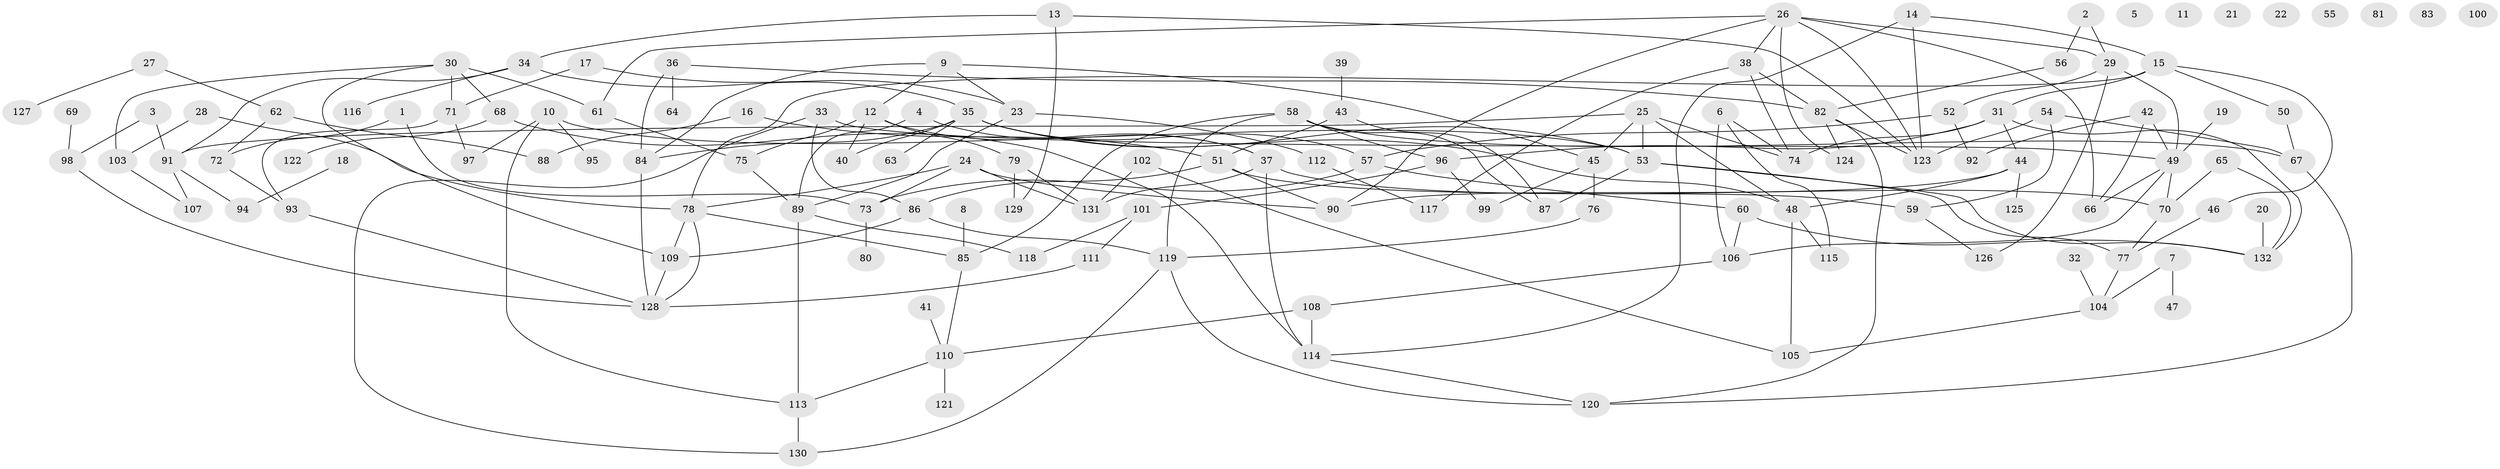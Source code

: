 // Generated by graph-tools (version 1.1) at 2025/33/03/09/25 02:33:50]
// undirected, 132 vertices, 195 edges
graph export_dot {
graph [start="1"]
  node [color=gray90,style=filled];
  1;
  2;
  3;
  4;
  5;
  6;
  7;
  8;
  9;
  10;
  11;
  12;
  13;
  14;
  15;
  16;
  17;
  18;
  19;
  20;
  21;
  22;
  23;
  24;
  25;
  26;
  27;
  28;
  29;
  30;
  31;
  32;
  33;
  34;
  35;
  36;
  37;
  38;
  39;
  40;
  41;
  42;
  43;
  44;
  45;
  46;
  47;
  48;
  49;
  50;
  51;
  52;
  53;
  54;
  55;
  56;
  57;
  58;
  59;
  60;
  61;
  62;
  63;
  64;
  65;
  66;
  67;
  68;
  69;
  70;
  71;
  72;
  73;
  74;
  75;
  76;
  77;
  78;
  79;
  80;
  81;
  82;
  83;
  84;
  85;
  86;
  87;
  88;
  89;
  90;
  91;
  92;
  93;
  94;
  95;
  96;
  97;
  98;
  99;
  100;
  101;
  102;
  103;
  104;
  105;
  106;
  107;
  108;
  109;
  110;
  111;
  112;
  113;
  114;
  115;
  116;
  117;
  118;
  119;
  120;
  121;
  122;
  123;
  124;
  125;
  126;
  127;
  128;
  129;
  130;
  131;
  132;
  1 -- 72;
  1 -- 73;
  2 -- 29;
  2 -- 56;
  3 -- 91;
  3 -- 98;
  4 -- 37;
  4 -- 89;
  6 -- 74;
  6 -- 106;
  6 -- 115;
  7 -- 47;
  7 -- 104;
  8 -- 85;
  9 -- 12;
  9 -- 23;
  9 -- 45;
  9 -- 84;
  10 -- 53;
  10 -- 95;
  10 -- 97;
  10 -- 113;
  12 -- 37;
  12 -- 40;
  12 -- 75;
  12 -- 79;
  13 -- 34;
  13 -- 123;
  13 -- 129;
  14 -- 15;
  14 -- 114;
  14 -- 123;
  15 -- 31;
  15 -- 46;
  15 -- 50;
  15 -- 78;
  16 -- 51;
  16 -- 88;
  17 -- 23;
  17 -- 71;
  18 -- 94;
  19 -- 49;
  20 -- 132;
  23 -- 89;
  23 -- 112;
  24 -- 73;
  24 -- 78;
  24 -- 90;
  24 -- 131;
  25 -- 45;
  25 -- 48;
  25 -- 53;
  25 -- 74;
  25 -- 91;
  26 -- 29;
  26 -- 38;
  26 -- 61;
  26 -- 66;
  26 -- 90;
  26 -- 123;
  26 -- 124;
  27 -- 62;
  27 -- 127;
  28 -- 78;
  28 -- 103;
  29 -- 49;
  29 -- 52;
  29 -- 126;
  30 -- 61;
  30 -- 68;
  30 -- 71;
  30 -- 103;
  30 -- 109;
  31 -- 44;
  31 -- 74;
  31 -- 96;
  31 -- 132;
  32 -- 104;
  33 -- 49;
  33 -- 86;
  33 -- 130;
  34 -- 35;
  34 -- 91;
  34 -- 116;
  35 -- 40;
  35 -- 48;
  35 -- 53;
  35 -- 57;
  35 -- 63;
  35 -- 84;
  36 -- 64;
  36 -- 82;
  36 -- 84;
  37 -- 70;
  37 -- 114;
  37 -- 131;
  38 -- 74;
  38 -- 82;
  38 -- 117;
  39 -- 43;
  41 -- 110;
  42 -- 49;
  42 -- 66;
  42 -- 92;
  43 -- 51;
  43 -- 87;
  44 -- 48;
  44 -- 90;
  44 -- 125;
  45 -- 76;
  45 -- 99;
  46 -- 77;
  48 -- 105;
  48 -- 115;
  49 -- 66;
  49 -- 70;
  49 -- 106;
  50 -- 67;
  51 -- 59;
  51 -- 86;
  51 -- 90;
  52 -- 57;
  52 -- 92;
  53 -- 77;
  53 -- 87;
  53 -- 132;
  54 -- 59;
  54 -- 67;
  54 -- 123;
  56 -- 82;
  57 -- 60;
  57 -- 73;
  58 -- 67;
  58 -- 85;
  58 -- 87;
  58 -- 96;
  58 -- 119;
  59 -- 126;
  60 -- 106;
  60 -- 132;
  61 -- 75;
  62 -- 72;
  62 -- 88;
  65 -- 70;
  65 -- 132;
  67 -- 120;
  68 -- 114;
  68 -- 122;
  69 -- 98;
  70 -- 77;
  71 -- 93;
  71 -- 97;
  72 -- 93;
  73 -- 80;
  75 -- 89;
  76 -- 119;
  77 -- 104;
  78 -- 85;
  78 -- 109;
  78 -- 128;
  79 -- 129;
  79 -- 131;
  82 -- 120;
  82 -- 123;
  82 -- 124;
  84 -- 128;
  85 -- 110;
  86 -- 109;
  86 -- 119;
  89 -- 113;
  89 -- 118;
  91 -- 94;
  91 -- 107;
  93 -- 128;
  96 -- 99;
  96 -- 101;
  98 -- 128;
  101 -- 111;
  101 -- 118;
  102 -- 105;
  102 -- 131;
  103 -- 107;
  104 -- 105;
  106 -- 108;
  108 -- 110;
  108 -- 114;
  109 -- 128;
  110 -- 113;
  110 -- 121;
  111 -- 128;
  112 -- 117;
  113 -- 130;
  114 -- 120;
  119 -- 120;
  119 -- 130;
}
